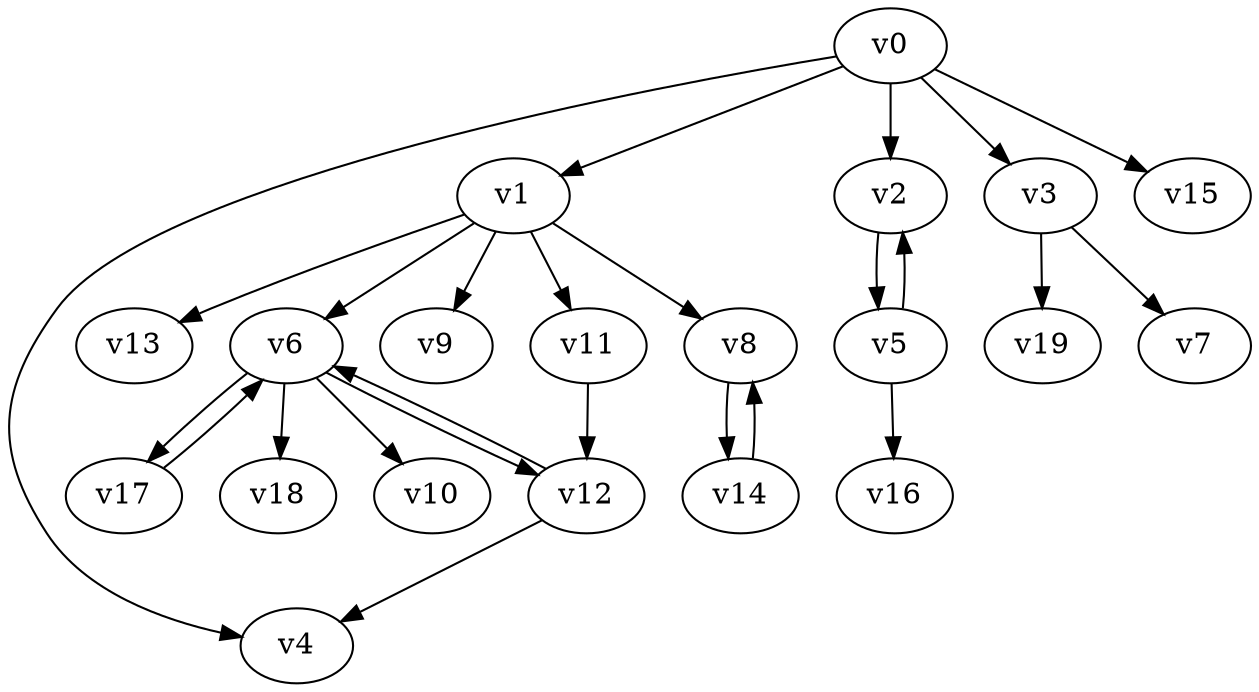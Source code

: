 digraph test018 {
    v0 [name="v0", player=0, weight=14];
    v1 [name="v1", player=1, weight=9];
    v2 [name="v2", player=0, weight=13];
    v3 [name="v3", player=1, weight=5];
    v4 [name="v4", player=0, weight=14];
    v5 [name="v5", player=1, weight=3];
    v6 [name="v6", player=0, weight=7];
    v7 [name="v7", player=1, weight=15];
    v8 [name="v8", player=0, weight=17];
    v9 [name="v9", player=1, weight=7];
    v10 [name="v10", player=0, weight=10];
    v11 [name="v11", player=1, weight=7];
    v12 [name="v12", player=0, weight=6];
    v13 [name="v13", player=1, weight=1];
    v14 [name="v14", player=0, weight=12];
    v15 [name="v15", player=1, weight=8];
    v16 [name="v16", player=0, weight=2];
    v17 [name="v17", player=1, weight=10];
    v18 [name="v18", player=0, weight=8];
    v19 [name="v19", player=1, weight=2];
    v0 -> v1;
    v0 -> v2;
    v0 -> v3;
    v0 -> v4;
    v2 -> v5;
    v5 -> v2;
    v1 -> v6;
    v3 -> v7;
    v1 -> v8;
    v1 -> v9;
    v6 -> v10;
    v1 -> v11;
    v6 -> v12;
    v12 -> v6;
    v1 -> v13;
    v8 -> v14;
    v14 -> v8;
    v0 -> v15;
    v5 -> v16;
    v6 -> v17;
    v17 -> v6;
    v6 -> v18;
    v3 -> v19;
    v12 -> v4;
    v11 -> v12;
}
